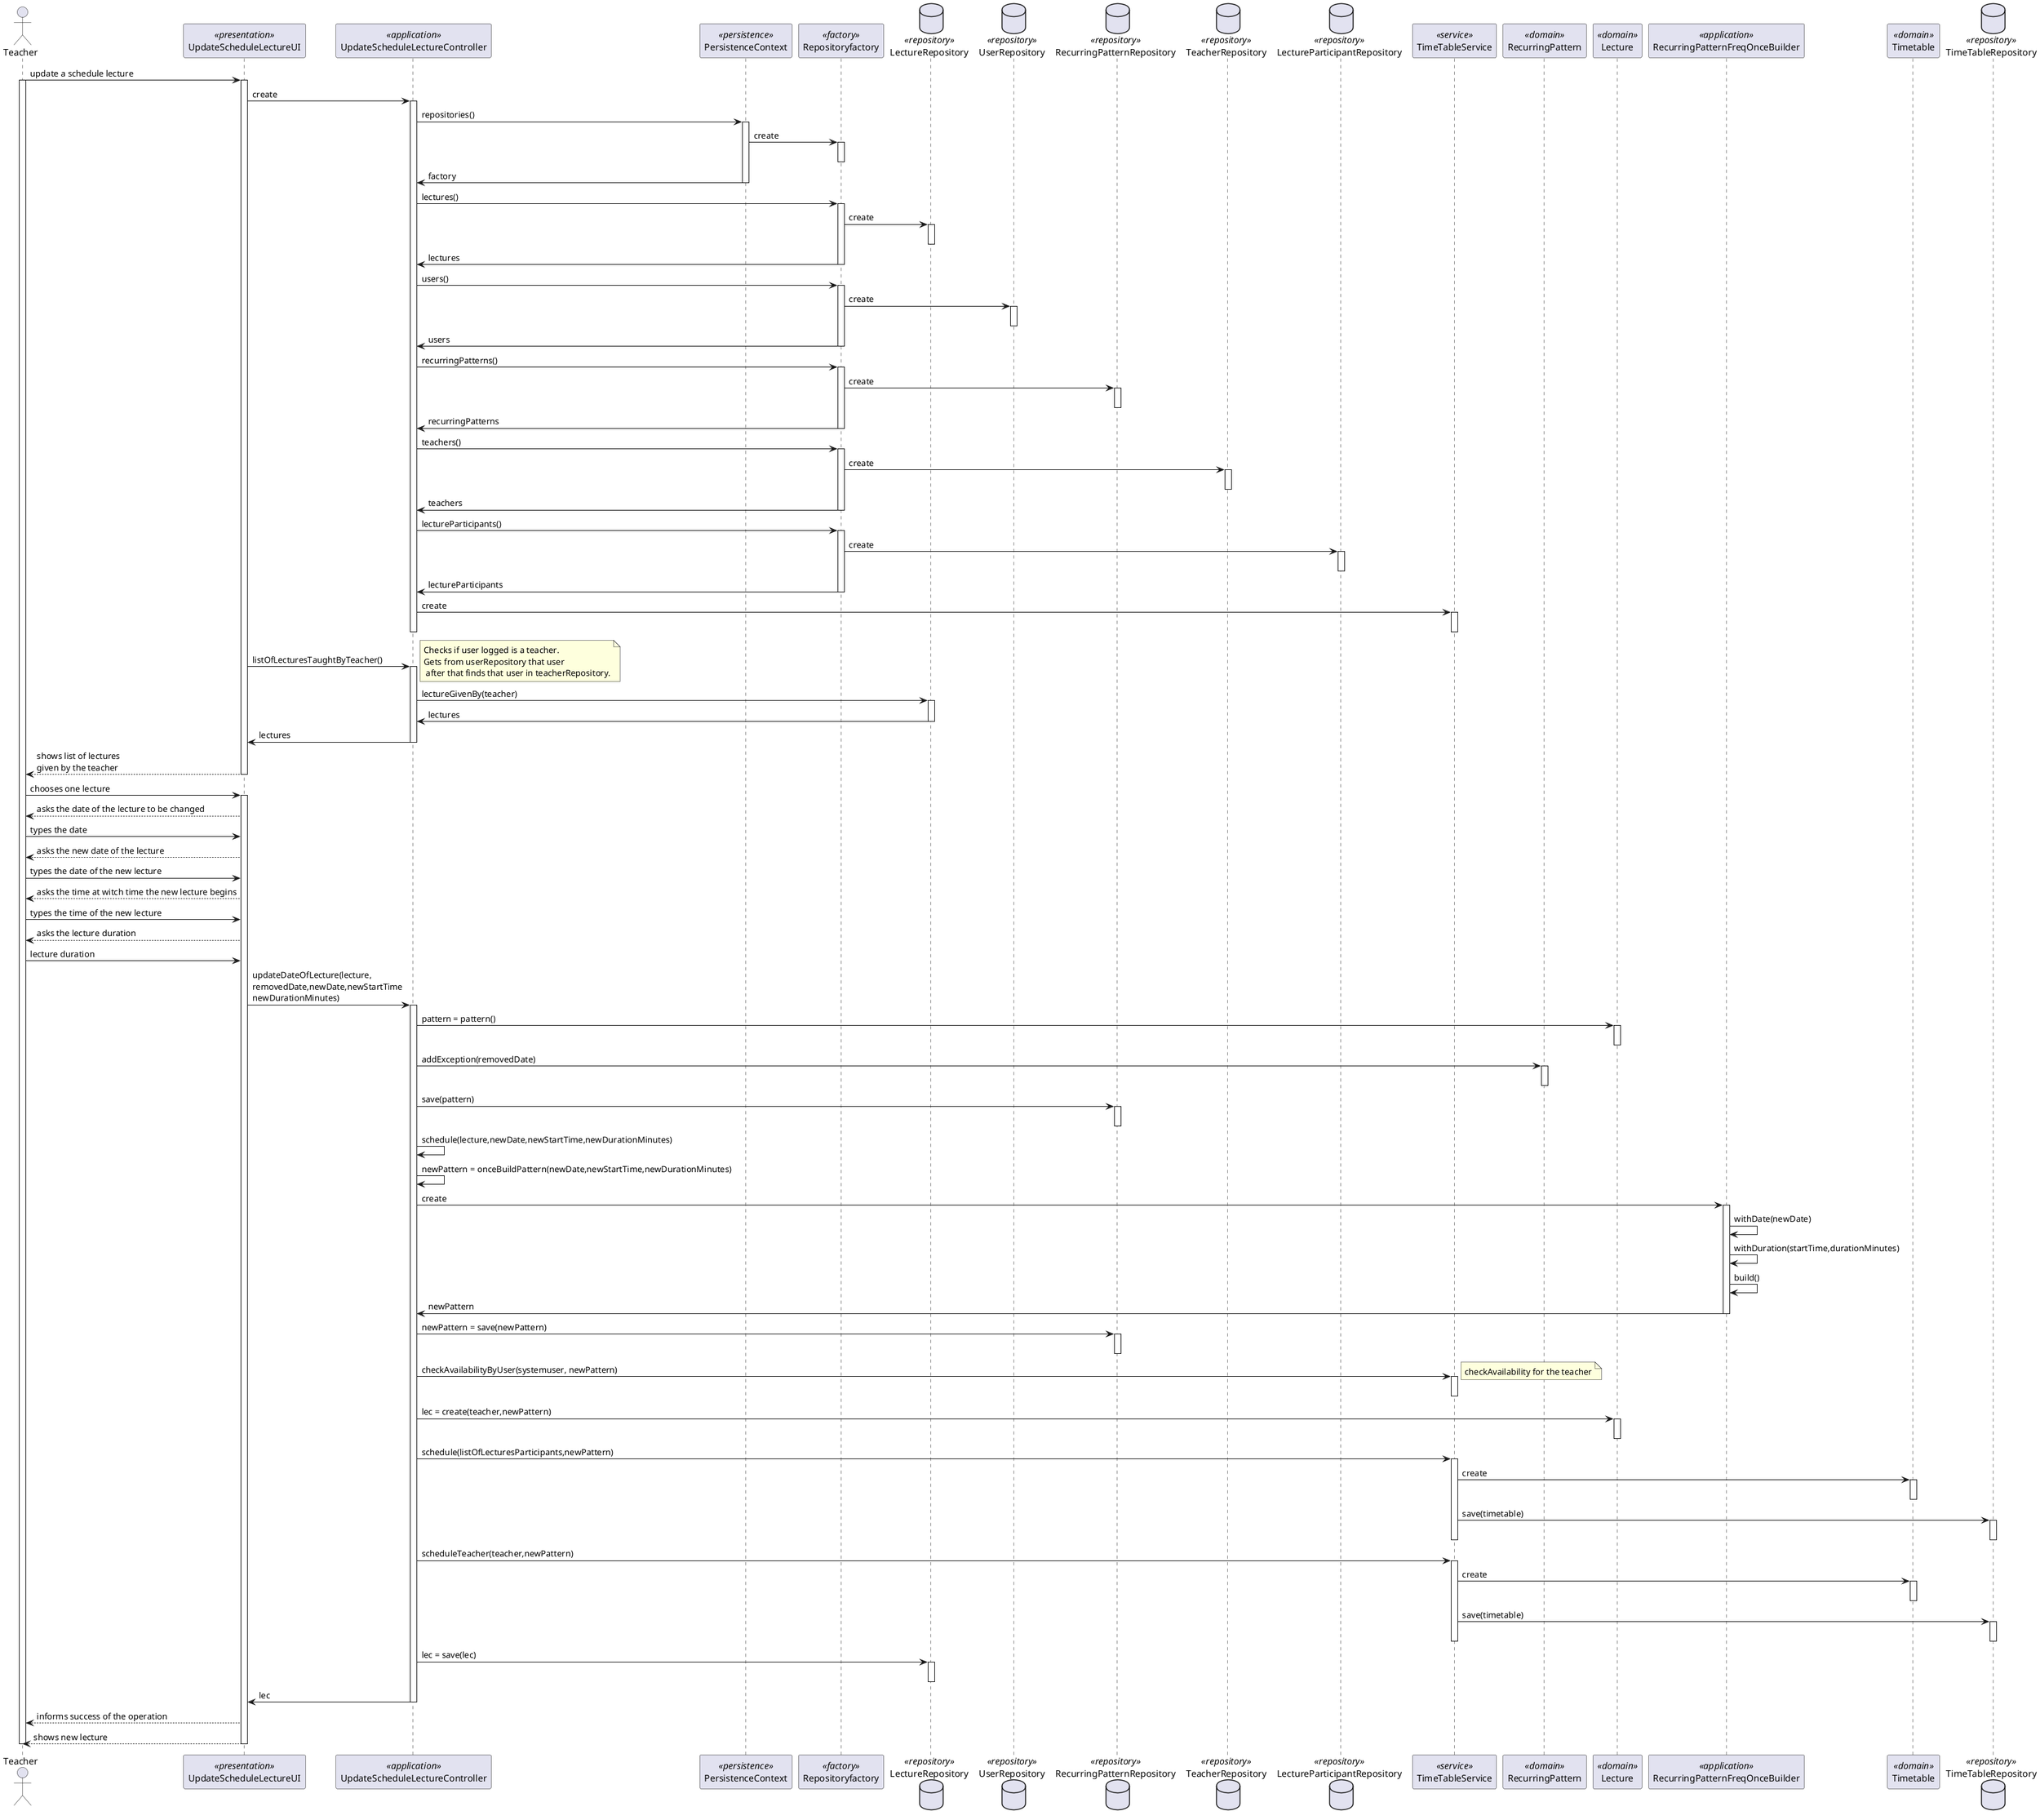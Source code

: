 @startuml
'http://plantuml.com/skinparam.html

actor Teacher as Actor
participant UpdateScheduleLectureUI as ui <<presentation>>
participant UpdateScheduleLectureController as controller <<application>>
participant PersistenceContext as persistence <<persistence>>
participant Repositoryfactory as factory <<factory>>
database LectureRepository as repoLecture <<repository>>
database UserRepository as repoUser <<repository>>
database RecurringPatternRepository as repoPattern <<repository>>
database TeacherRepository as repoTeacher <<repository>>
database LectureParticipantRepository as repoLectureParticipant <<repository>>
participant TimeTableService as service <<service>>
participant RecurringPattern as pattern <<domain>>
participant Lecture as lec <<domain>>
participant RecurringPatternFreqOnceBuilder as rfreqp <<application>>
participant Timetable as tt <<domain>>
database TimeTableRepository as repoTimeTable <<repository>>



Actor -> ui : update a schedule lecture
activate Actor
activate ui

    ui ->   controller : create
    activate controller
            controller -> persistence : repositories()
            activate persistence
                persistence -> factory : create
                activate factory
                deactivate factory
                persistence -> controller : factory
            deactivate persistence

    controller -> factory : lectures()
    activate factory
        factory -> repoLecture : create
        activate repoLecture
        deactivate repoLecture
        factory -> controller :lectures
    deactivate factory

    controller -> factory : users()
        activate factory
            factory -> repoUser : create
            activate repoUser
            deactivate repoUser
            factory -> controller :users
        deactivate factory

    controller -> factory : recurringPatterns()
            activate factory
                factory -> repoPattern : create
                activate repoPattern
                deactivate repoPattern
                factory -> controller :recurringPatterns
            deactivate factory

    controller -> factory : teachers()
            activate factory
                factory -> repoTeacher : create
                activate repoTeacher
                deactivate repoTeacher
                factory -> controller :teachers
            deactivate factory

    controller -> factory : lectureParticipants()
            activate factory
                factory -> repoLectureParticipant : create
                activate repoLectureParticipant
                deactivate repoLectureParticipant
                factory -> controller :lectureParticipants
            deactivate factory
            controller -> service : create
            activate service
            deactivate service
    deactivate controller




    ui -> controller : listOfLecturesTaughtByTeacher()
    activate controller

        note right: Checks if user logged is a teacher.\nGets from userRepository that user\n after that finds that user in teacherRepository.
        controller -> repoLecture : lectureGivenBy(teacher)
        activate repoLecture
            repoLecture -> controller: lectures
        deactivate repoLecture
        controller -> ui : lectures
    deactivate controller
        ui --> Actor: shows list of lectures \ngiven by the teacher

deactivate ui
Actor -> ui: chooses one lecture
activate ui
    ui --> Actor: asks the date of the lecture to be changed
    Actor -> ui: types the date
    ui --> Actor: asks the new date of the lecture
    Actor -> ui : types the date of the new lecture
    ui --> Actor: asks the time at witch time the new lecture begins
    Actor -> ui: types the time of the new lecture

    ui --> Actor: asks the lecture duration
    Actor -> ui: lecture duration

    ui -> controller : updateDateOfLecture(lecture,\nremovedDate,newDate,newStartTime\nnewDurationMinutes)
    activate controller
        controller -> lec : pattern = pattern()
        activate lec
        deactivate lec
        controller -> pattern : addException(removedDate)
        activate pattern
        deactivate pattern
        controller -> repoPattern : save(pattern)
        activate repoPattern
        deactivate repoPattern
        controller -> controller : schedule(lecture,newDate,newStartTime,newDurationMinutes)
        controller -> controller : newPattern = onceBuildPattern(newDate,newStartTime,newDurationMinutes)

        controller -> rfreqp : create
        activate rfreqp
            rfreqp -> rfreqp : withDate(newDate)
            rfreqp -> rfreqp : withDuration(startTime,durationMinutes)
            rfreqp -> rfreqp : build()
            rfreqp -> controller : newPattern
        deactivate rfreqp

            controller -> repoPattern : newPattern = save(newPattern)
            activate repoPattern
            deactivate repoPattern

        controller -> service :checkAvailabilityByUser(systemuser, newPattern)
        note right: checkAvailability for the teacher
        activate service
        deactivate service

        controller -> lec : lec = create(teacher,newPattern)
        activate lec
        deactivate lec

        controller -> service : schedule(listOfLecturesParticipants,newPattern)
        activate service
            service -> tt : create
            activate tt
            deactivate tt
            service -> repoTimeTable : save(timetable)
            activate repoTimeTable
            deactivate repoTimeTable
        deactivate service

        controller -> service : scheduleTeacher(teacher,newPattern)
        activate service
        service -> tt : create
        activate tt
        deactivate tt
        service -> repoTimeTable : save(timetable)
        activate repoTimeTable
        deactivate repoTimeTable


        deactivate service

        controller -> repoLecture : lec = save(lec)
        activate repoLecture
        deactivate repoLecture

        controller -> ui : lec
        deactivate controller

        ui --> Actor: informs success of the operation
        ui --> Actor: shows new lecture

deactivate ui
deactivate Actor
@enduml